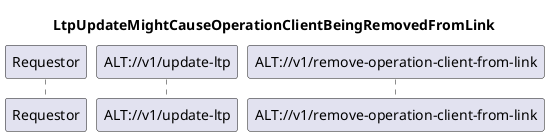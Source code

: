 @startuml is003_LtpUpdateCauseRemoveFromLink
skinparam responseMessageBelowArrow true

title
LtpUpdateMightCauseOperationClientBeingRemovedFromLink
end title

participant "Requestor" as requestor
participant "ALT://v1/update-ltp" as altUpdateLtp
participant "ALT://v1/remove-operation-client-from-link" as altRemoveClientFromLink


@enduml